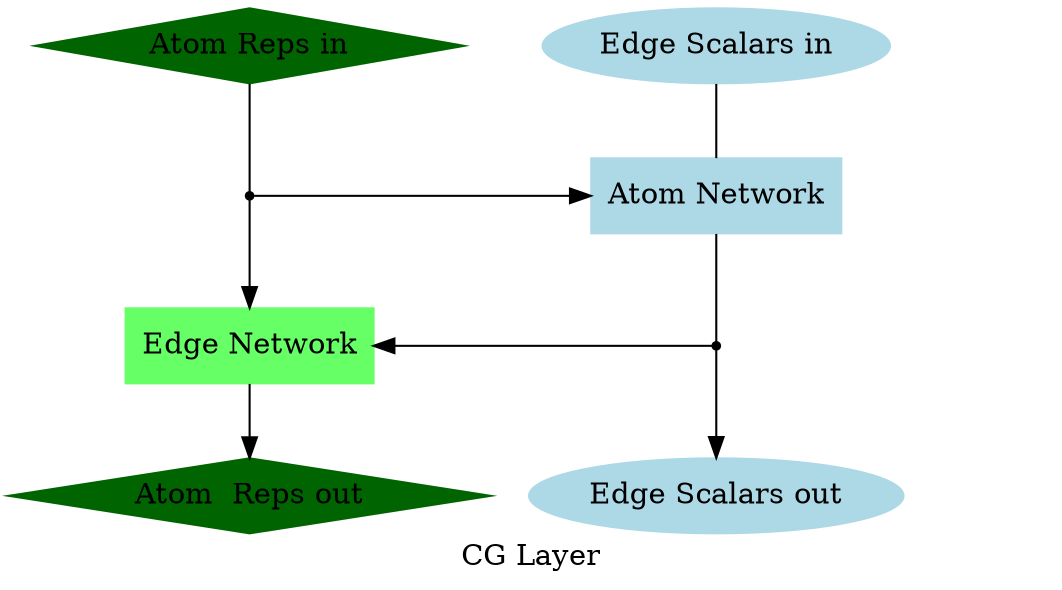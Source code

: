 digraph CGLayer {
	// color=black;
	color="#AAFFAA";
	// shape=rectangle;
	style=filled;
	label="CG Layer";

	node [style=filled,color=darkgreen,shape=diamond];
	vertex_in [label="Atom Reps in"];
	vertex_out [label="Atom  Reps out"];

	node [style=filled,color=lightblue,shape=oval];
	edge_in [label="Edge Scalars in"];
	edge_out [label="Edge Scalars out"];

	node [color=white, label=""];
	phantom_in;
	phantom_out;

	node [style=filled,color="#66FF66",shape=box];
	vertex_net [label="Edge Network"];

	node [style=filled,color=lightblue,shape=box];
	edge_net [label="Atom Network"];

	node [color=black,shape=point,label=""];
	edge_layer_dot; vertex_layer_dot;

	{ rank=same; vertex_in; edge_in; phantom_in; }
	{ rank=same; vertex_out; edge_out; phantom_out; }
	{ rank=same; vertex_net; vertex_layer_dot; }
	{ rank=same; edge_net; edge_layer_dot; }

	vertex_in -> edge_layer_dot [arrowhead=none]
	edge_layer_dot -> vertex_net -> vertex_out;
	edge_in -> edge_net -> vertex_layer_dot [arrowhead=none]
	vertex_layer_dot -> edge_out;

	edge_layer_dot -> edge_net [constraint=false];
	vertex_layer_dot -> vertex_net [constraint=false];

}

